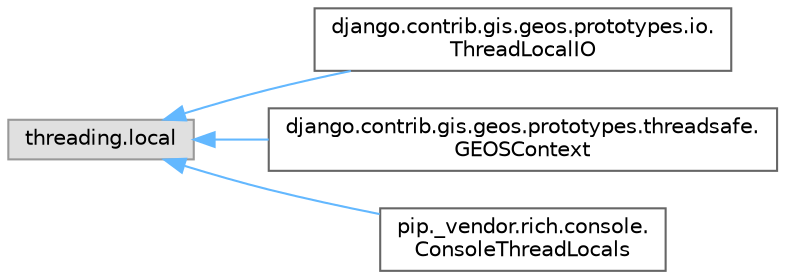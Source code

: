 digraph "Graphical Class Hierarchy"
{
 // LATEX_PDF_SIZE
  bgcolor="transparent";
  edge [fontname=Helvetica,fontsize=10,labelfontname=Helvetica,labelfontsize=10];
  node [fontname=Helvetica,fontsize=10,shape=box,height=0.2,width=0.4];
  rankdir="LR";
  Node0 [id="Node000000",label="threading.local",height=0.2,width=0.4,color="grey60", fillcolor="#E0E0E0", style="filled",tooltip=" "];
  Node0 -> Node1 [id="edge4311_Node000000_Node000001",dir="back",color="steelblue1",style="solid",tooltip=" "];
  Node1 [id="Node000001",label="django.contrib.gis.geos.prototypes.io.\lThreadLocalIO",height=0.2,width=0.4,color="grey40", fillcolor="white", style="filled",URL="$classdjango_1_1contrib_1_1gis_1_1geos_1_1prototypes_1_1io_1_1_thread_local_i_o.html",tooltip=" "];
  Node0 -> Node2 [id="edge4312_Node000000_Node000002",dir="back",color="steelblue1",style="solid",tooltip=" "];
  Node2 [id="Node000002",label="django.contrib.gis.geos.prototypes.threadsafe.\lGEOSContext",height=0.2,width=0.4,color="grey40", fillcolor="white", style="filled",URL="$classdjango_1_1contrib_1_1gis_1_1geos_1_1prototypes_1_1threadsafe_1_1_g_e_o_s_context.html",tooltip=" "];
  Node0 -> Node3 [id="edge4313_Node000000_Node000003",dir="back",color="steelblue1",style="solid",tooltip=" "];
  Node3 [id="Node000003",label="pip._vendor.rich.console.\lConsoleThreadLocals",height=0.2,width=0.4,color="grey40", fillcolor="white", style="filled",URL="$classpip_1_1__vendor_1_1rich_1_1console_1_1_console_thread_locals.html",tooltip=" "];
}
